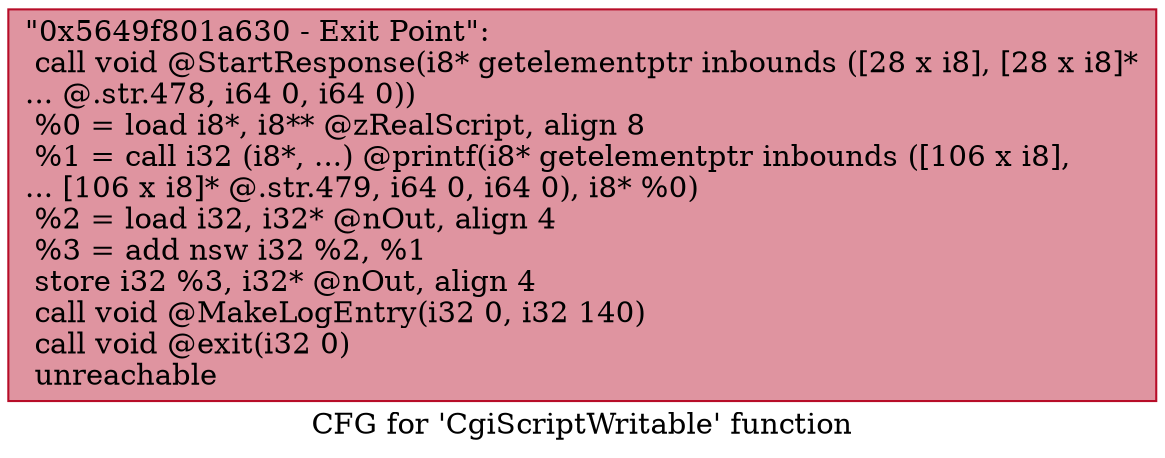 digraph "CFG for 'CgiScriptWritable' function" {
	label="CFG for 'CgiScriptWritable' function";

	Node0x5649f801a630 [shape=record,color="#b70d28ff", style=filled, fillcolor="#b70d2870",label="{\"0x5649f801a630 - Exit Point\":\l  call void @StartResponse(i8* getelementptr inbounds ([28 x i8], [28 x i8]*\l... @.str.478, i64 0, i64 0))\l  %0 = load i8*, i8** @zRealScript, align 8\l  %1 = call i32 (i8*, ...) @printf(i8* getelementptr inbounds ([106 x i8],\l... [106 x i8]* @.str.479, i64 0, i64 0), i8* %0)\l  %2 = load i32, i32* @nOut, align 4\l  %3 = add nsw i32 %2, %1\l  store i32 %3, i32* @nOut, align 4\l  call void @MakeLogEntry(i32 0, i32 140)\l  call void @exit(i32 0)\l  unreachable\l}"];
}
